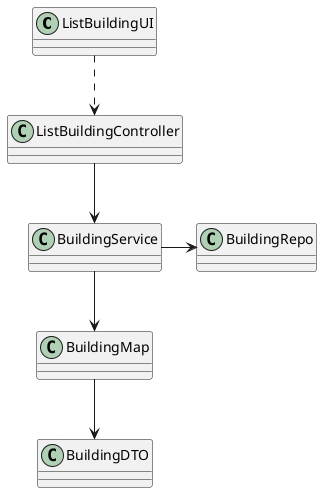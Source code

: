 @startuml

skinparam linetype ortho

class ListBuildingUI
class ListBuildingController
class BuildingService
class BuildingRepo
class BuildingMap
class BuildingDTO

 ListBuildingUI .-d> ListBuildingController
ListBuildingController -d->BuildingService
BuildingService -r> BuildingRepo
BuildingService -d-> BuildingMap
BuildingMap -d-> BuildingDTO

@enduml
